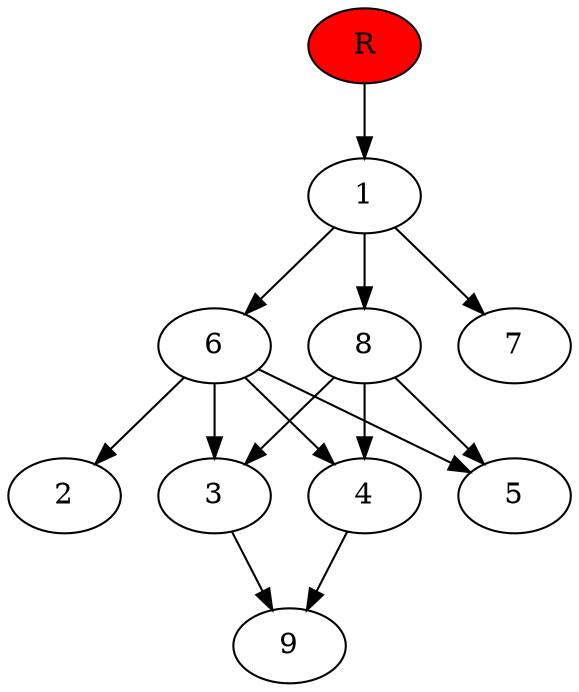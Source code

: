 digraph prb40183 {
	1
	2
	3
	4
	5
	6
	7
	8
	R [fillcolor="#ff0000" style=filled]
	1 -> 6
	1 -> 7
	1 -> 8
	3 -> 9
	4 -> 9
	6 -> 2
	6 -> 3
	6 -> 4
	6 -> 5
	8 -> 3
	8 -> 4
	8 -> 5
	R -> 1
}
